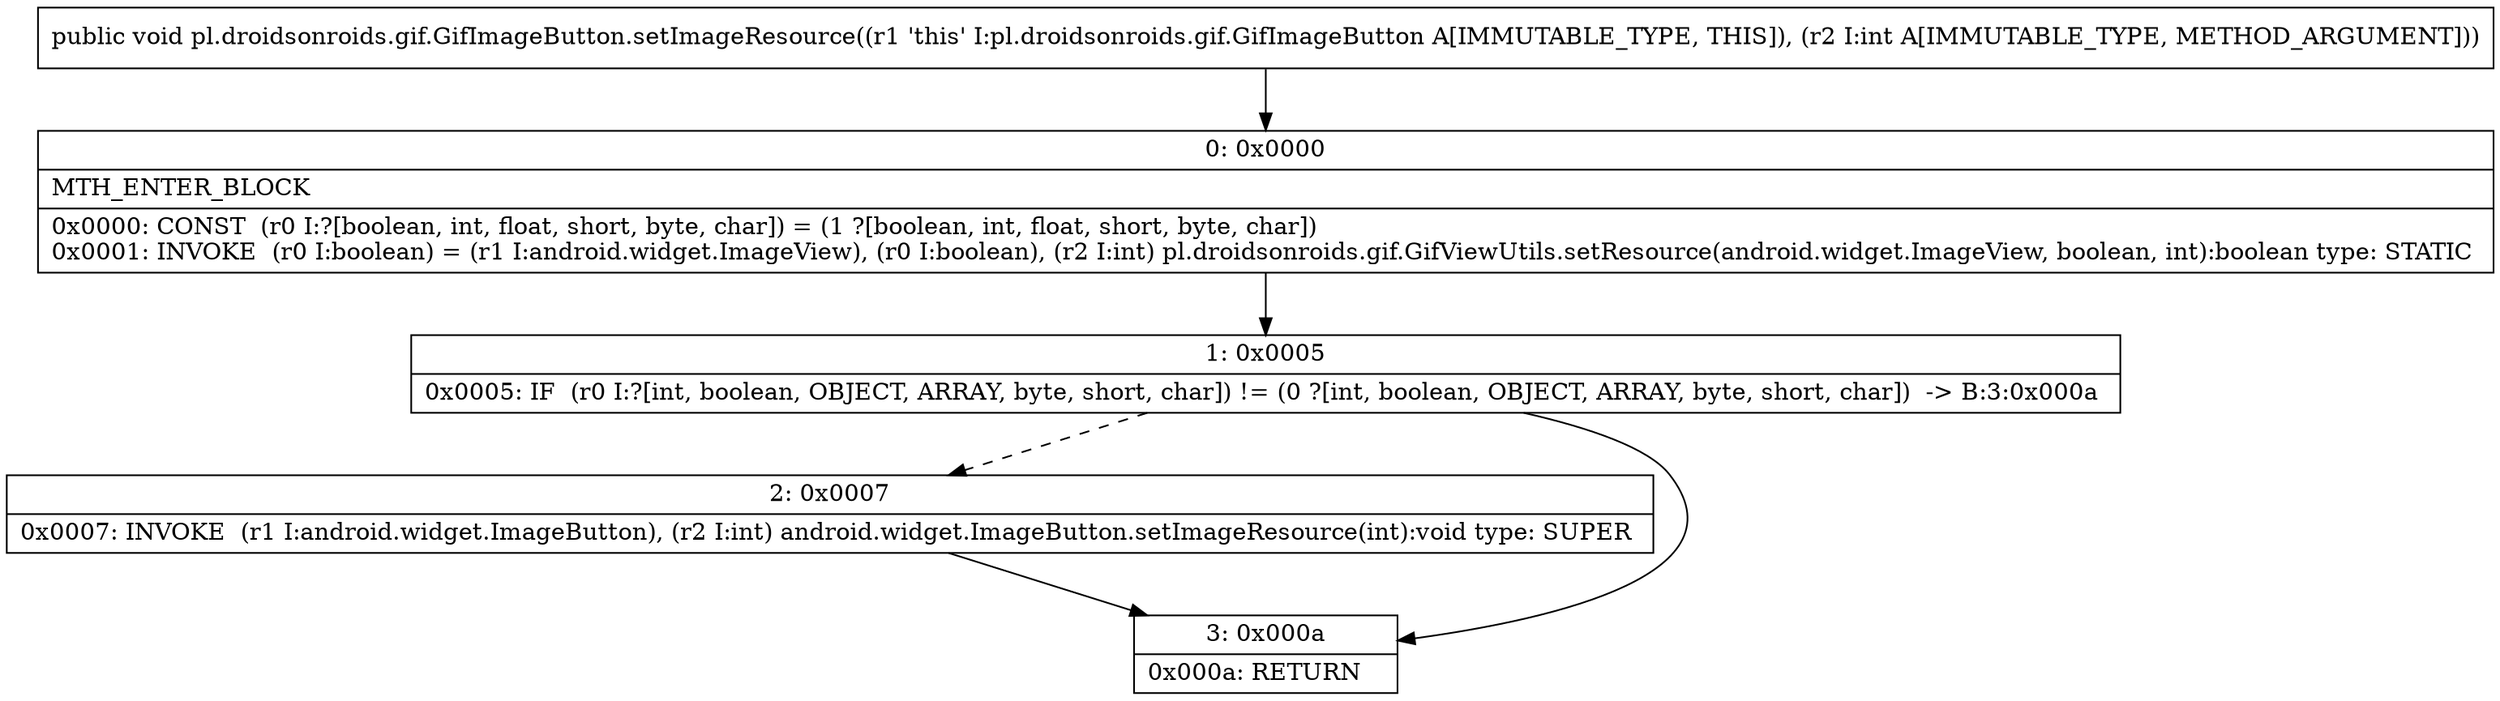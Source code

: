 digraph "CFG forpl.droidsonroids.gif.GifImageButton.setImageResource(I)V" {
Node_0 [shape=record,label="{0\:\ 0x0000|MTH_ENTER_BLOCK\l|0x0000: CONST  (r0 I:?[boolean, int, float, short, byte, char]) = (1 ?[boolean, int, float, short, byte, char]) \l0x0001: INVOKE  (r0 I:boolean) = (r1 I:android.widget.ImageView), (r0 I:boolean), (r2 I:int) pl.droidsonroids.gif.GifViewUtils.setResource(android.widget.ImageView, boolean, int):boolean type: STATIC \l}"];
Node_1 [shape=record,label="{1\:\ 0x0005|0x0005: IF  (r0 I:?[int, boolean, OBJECT, ARRAY, byte, short, char]) != (0 ?[int, boolean, OBJECT, ARRAY, byte, short, char])  \-\> B:3:0x000a \l}"];
Node_2 [shape=record,label="{2\:\ 0x0007|0x0007: INVOKE  (r1 I:android.widget.ImageButton), (r2 I:int) android.widget.ImageButton.setImageResource(int):void type: SUPER \l}"];
Node_3 [shape=record,label="{3\:\ 0x000a|0x000a: RETURN   \l}"];
MethodNode[shape=record,label="{public void pl.droidsonroids.gif.GifImageButton.setImageResource((r1 'this' I:pl.droidsonroids.gif.GifImageButton A[IMMUTABLE_TYPE, THIS]), (r2 I:int A[IMMUTABLE_TYPE, METHOD_ARGUMENT])) }"];
MethodNode -> Node_0;
Node_0 -> Node_1;
Node_1 -> Node_2[style=dashed];
Node_1 -> Node_3;
Node_2 -> Node_3;
}

